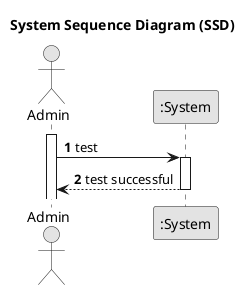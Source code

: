 @startuml
skinparam monochrome true
skinparam packageStyle rectangle
skinparam shadowing false

title System Sequence Diagram (SSD)

autonumber

actor "Admin" as Admin
participant ":System" as System

activate Admin

    Admin -> System : test
    activate System

        System --> Admin : test successful
    deactivate System

@enduml